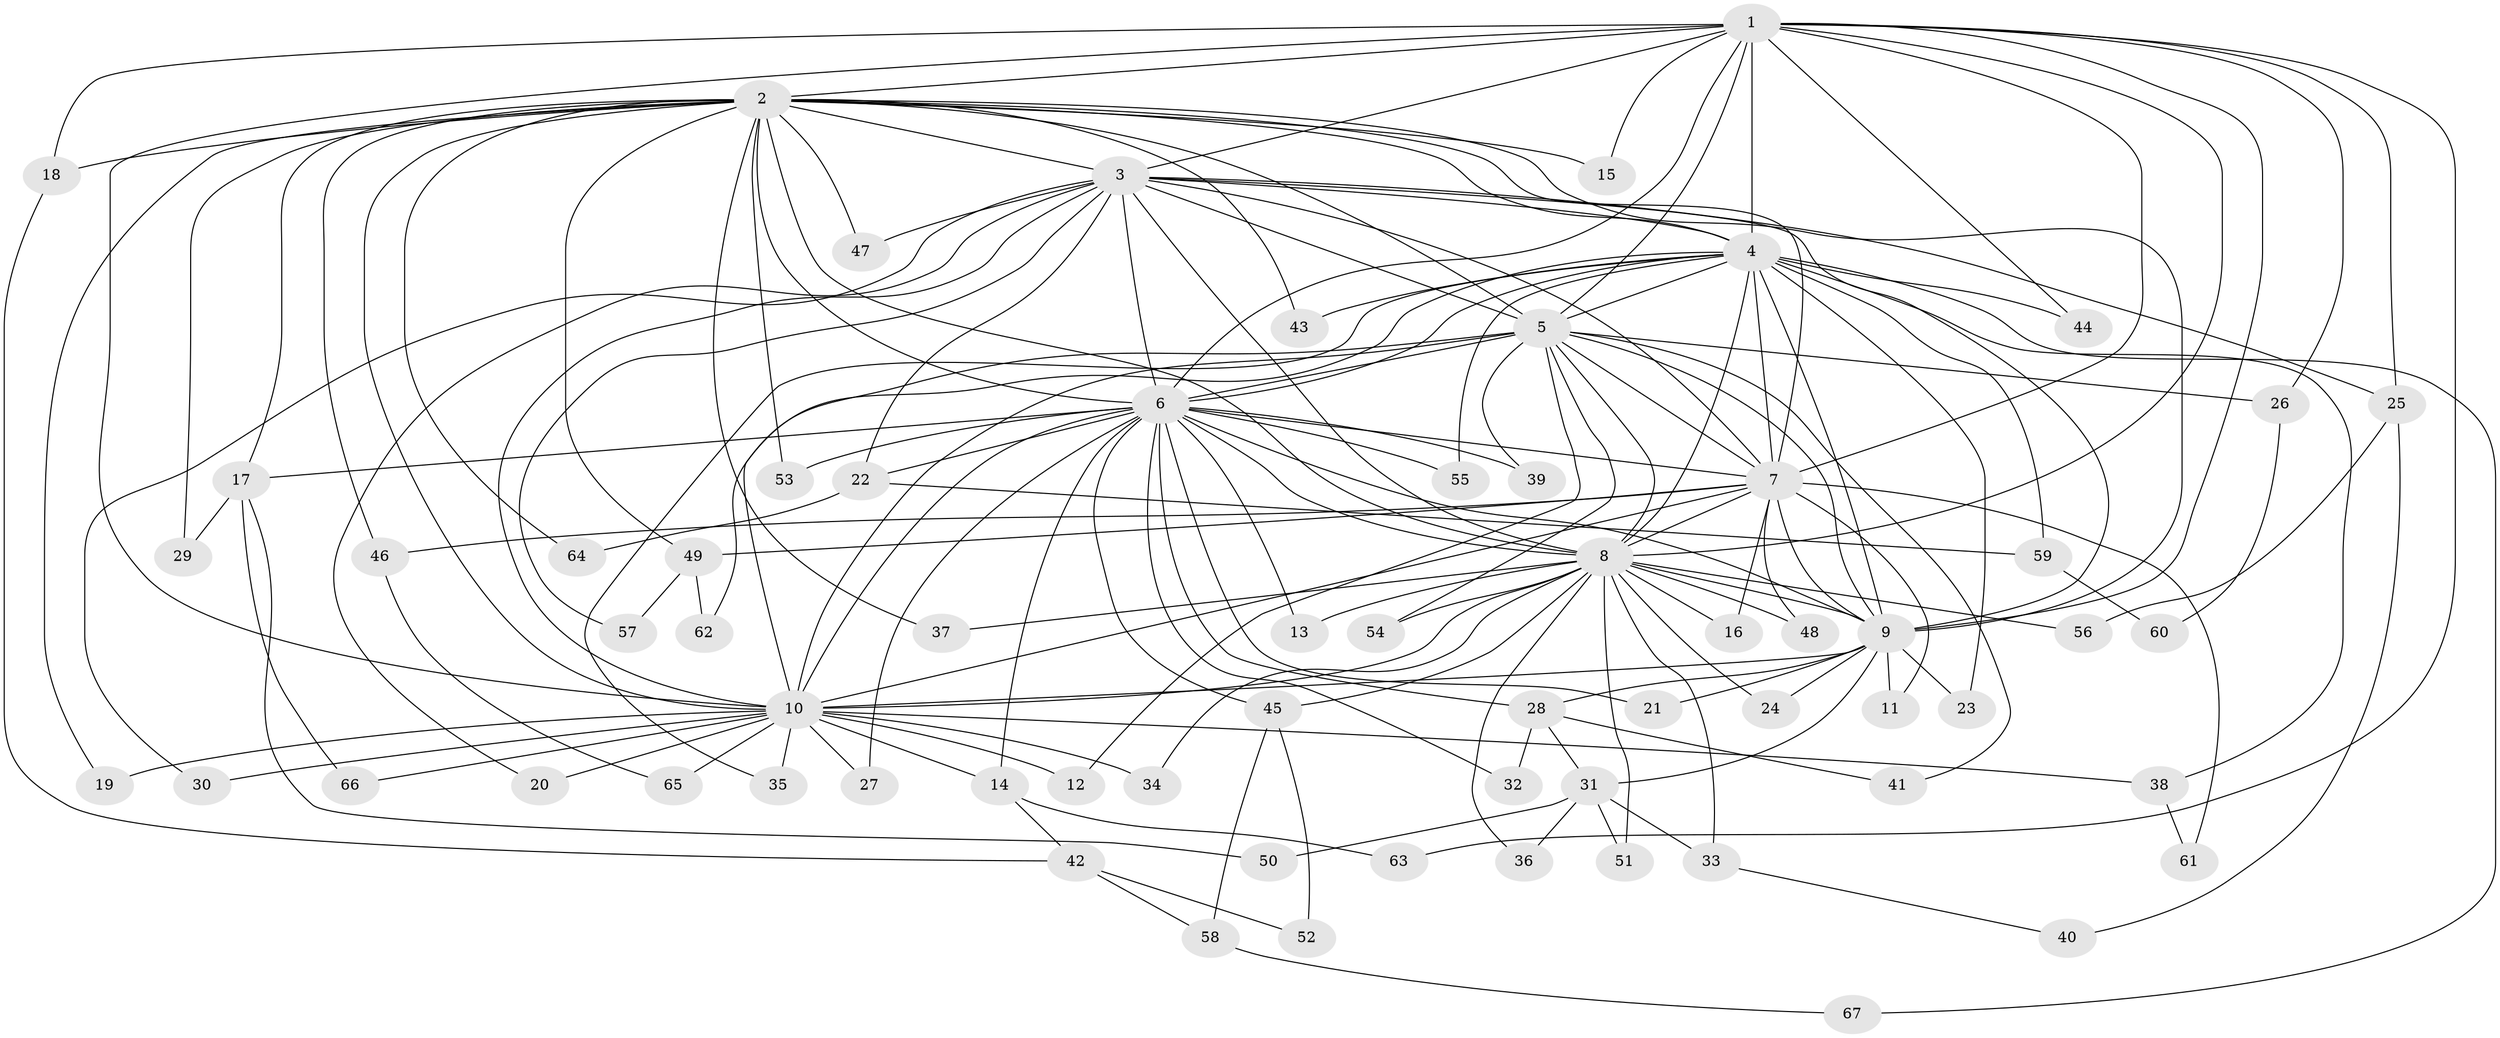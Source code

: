 // Generated by graph-tools (version 1.1) at 2025/11/02/27/25 16:11:00]
// undirected, 67 vertices, 159 edges
graph export_dot {
graph [start="1"]
  node [color=gray90,style=filled];
  1;
  2;
  3;
  4;
  5;
  6;
  7;
  8;
  9;
  10;
  11;
  12;
  13;
  14;
  15;
  16;
  17;
  18;
  19;
  20;
  21;
  22;
  23;
  24;
  25;
  26;
  27;
  28;
  29;
  30;
  31;
  32;
  33;
  34;
  35;
  36;
  37;
  38;
  39;
  40;
  41;
  42;
  43;
  44;
  45;
  46;
  47;
  48;
  49;
  50;
  51;
  52;
  53;
  54;
  55;
  56;
  57;
  58;
  59;
  60;
  61;
  62;
  63;
  64;
  65;
  66;
  67;
  1 -- 2;
  1 -- 3;
  1 -- 4;
  1 -- 5;
  1 -- 6;
  1 -- 7;
  1 -- 8;
  1 -- 9;
  1 -- 10;
  1 -- 15;
  1 -- 18;
  1 -- 25;
  1 -- 26;
  1 -- 44;
  1 -- 63;
  2 -- 3;
  2 -- 4;
  2 -- 5;
  2 -- 6;
  2 -- 7;
  2 -- 8;
  2 -- 9;
  2 -- 10;
  2 -- 15;
  2 -- 17;
  2 -- 18;
  2 -- 19;
  2 -- 29;
  2 -- 37;
  2 -- 43;
  2 -- 46;
  2 -- 47;
  2 -- 49;
  2 -- 53;
  2 -- 64;
  3 -- 4;
  3 -- 5;
  3 -- 6;
  3 -- 7;
  3 -- 8;
  3 -- 9;
  3 -- 10;
  3 -- 20;
  3 -- 22;
  3 -- 25;
  3 -- 30;
  3 -- 47;
  3 -- 57;
  4 -- 5;
  4 -- 6;
  4 -- 7;
  4 -- 8;
  4 -- 9;
  4 -- 10;
  4 -- 23;
  4 -- 35;
  4 -- 38;
  4 -- 43;
  4 -- 44;
  4 -- 55;
  4 -- 59;
  4 -- 67;
  5 -- 6;
  5 -- 7;
  5 -- 8;
  5 -- 9;
  5 -- 10;
  5 -- 12;
  5 -- 26;
  5 -- 39;
  5 -- 41;
  5 -- 54;
  5 -- 62;
  6 -- 7;
  6 -- 8;
  6 -- 9;
  6 -- 10;
  6 -- 13;
  6 -- 14;
  6 -- 17;
  6 -- 21;
  6 -- 22;
  6 -- 27;
  6 -- 28;
  6 -- 32;
  6 -- 39;
  6 -- 45;
  6 -- 53;
  6 -- 55;
  7 -- 8;
  7 -- 9;
  7 -- 10;
  7 -- 11;
  7 -- 16;
  7 -- 46;
  7 -- 48;
  7 -- 49;
  7 -- 61;
  8 -- 9;
  8 -- 10;
  8 -- 13;
  8 -- 16;
  8 -- 24;
  8 -- 33;
  8 -- 34;
  8 -- 36;
  8 -- 37;
  8 -- 45;
  8 -- 48;
  8 -- 51;
  8 -- 54;
  8 -- 56;
  9 -- 10;
  9 -- 11;
  9 -- 21;
  9 -- 23;
  9 -- 24;
  9 -- 28;
  9 -- 31;
  10 -- 12;
  10 -- 14;
  10 -- 19;
  10 -- 20;
  10 -- 27;
  10 -- 30;
  10 -- 34;
  10 -- 35;
  10 -- 38;
  10 -- 65;
  10 -- 66;
  14 -- 42;
  14 -- 63;
  17 -- 29;
  17 -- 50;
  17 -- 66;
  18 -- 42;
  22 -- 59;
  22 -- 64;
  25 -- 40;
  25 -- 56;
  26 -- 60;
  28 -- 31;
  28 -- 32;
  28 -- 41;
  31 -- 33;
  31 -- 36;
  31 -- 50;
  31 -- 51;
  33 -- 40;
  38 -- 61;
  42 -- 52;
  42 -- 58;
  45 -- 52;
  45 -- 58;
  46 -- 65;
  49 -- 57;
  49 -- 62;
  58 -- 67;
  59 -- 60;
}
